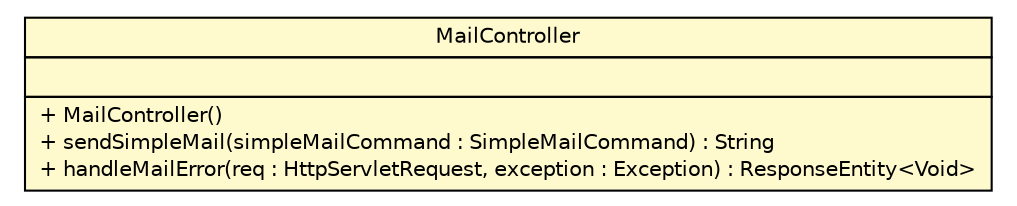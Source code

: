#!/usr/local/bin/dot
#
# Class diagram 
# Generated by UMLGraph version R5_6 (http://www.umlgraph.org/)
#

digraph G {
	edge [fontname="Helvetica",fontsize=10,labelfontname="Helvetica",labelfontsize=10];
	node [fontname="Helvetica",fontsize=10,shape=plaintext];
	nodesep=0.25;
	ranksep=0.5;
	// broadcaststudio.spring.services.mail.MailController
	c22 [label=<<table title="broadcaststudio.spring.services.mail.MailController" border="0" cellborder="1" cellspacing="0" cellpadding="2" port="p" bgcolor="lemonChiffon" href="./MailController.html">
		<tr><td><table border="0" cellspacing="0" cellpadding="1">
<tr><td align="center" balign="center"> MailController </td></tr>
		</table></td></tr>
		<tr><td><table border="0" cellspacing="0" cellpadding="1">
<tr><td align="left" balign="left">  </td></tr>
		</table></td></tr>
		<tr><td><table border="0" cellspacing="0" cellpadding="1">
<tr><td align="left" balign="left"> + MailController() </td></tr>
<tr><td align="left" balign="left"> + sendSimpleMail(simpleMailCommand : SimpleMailCommand) : String </td></tr>
<tr><td align="left" balign="left"> + handleMailError(req : HttpServletRequest, exception : Exception) : ResponseEntity&lt;Void&gt; </td></tr>
		</table></td></tr>
		</table>>, URL="./MailController.html", fontname="Helvetica", fontcolor="black", fontsize=10.0];
}

